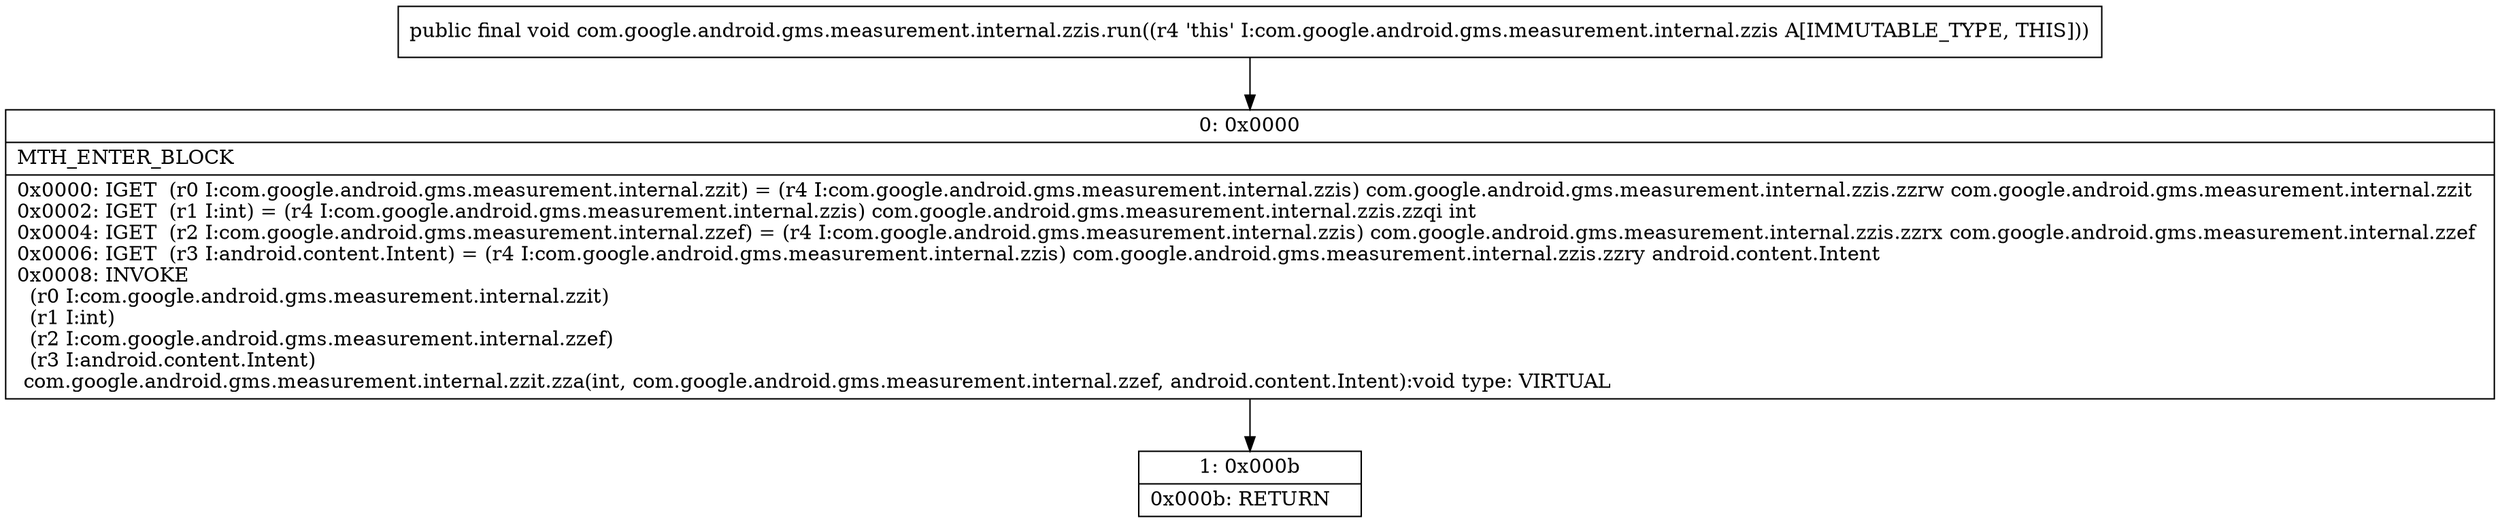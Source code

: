 digraph "CFG forcom.google.android.gms.measurement.internal.zzis.run()V" {
Node_0 [shape=record,label="{0\:\ 0x0000|MTH_ENTER_BLOCK\l|0x0000: IGET  (r0 I:com.google.android.gms.measurement.internal.zzit) = (r4 I:com.google.android.gms.measurement.internal.zzis) com.google.android.gms.measurement.internal.zzis.zzrw com.google.android.gms.measurement.internal.zzit \l0x0002: IGET  (r1 I:int) = (r4 I:com.google.android.gms.measurement.internal.zzis) com.google.android.gms.measurement.internal.zzis.zzqi int \l0x0004: IGET  (r2 I:com.google.android.gms.measurement.internal.zzef) = (r4 I:com.google.android.gms.measurement.internal.zzis) com.google.android.gms.measurement.internal.zzis.zzrx com.google.android.gms.measurement.internal.zzef \l0x0006: IGET  (r3 I:android.content.Intent) = (r4 I:com.google.android.gms.measurement.internal.zzis) com.google.android.gms.measurement.internal.zzis.zzry android.content.Intent \l0x0008: INVOKE  \l  (r0 I:com.google.android.gms.measurement.internal.zzit)\l  (r1 I:int)\l  (r2 I:com.google.android.gms.measurement.internal.zzef)\l  (r3 I:android.content.Intent)\l com.google.android.gms.measurement.internal.zzit.zza(int, com.google.android.gms.measurement.internal.zzef, android.content.Intent):void type: VIRTUAL \l}"];
Node_1 [shape=record,label="{1\:\ 0x000b|0x000b: RETURN   \l}"];
MethodNode[shape=record,label="{public final void com.google.android.gms.measurement.internal.zzis.run((r4 'this' I:com.google.android.gms.measurement.internal.zzis A[IMMUTABLE_TYPE, THIS])) }"];
MethodNode -> Node_0;
Node_0 -> Node_1;
}


